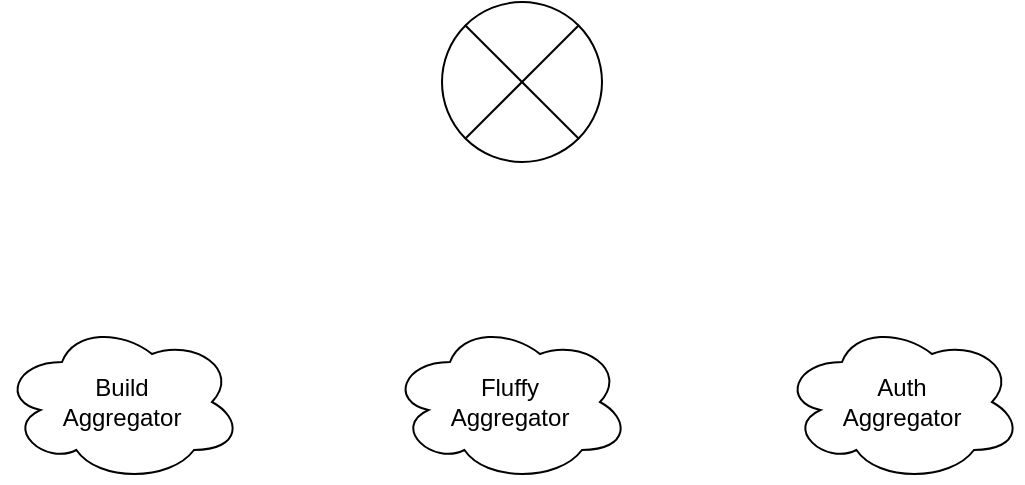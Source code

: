 <mxfile version="24.1.0" type="device">
  <diagram id="x9BuxI6mBQhXl589b8Uh" name="Page-1">
    <mxGraphModel dx="655" dy="516" grid="1" gridSize="10" guides="1" tooltips="1" connect="1" arrows="1" fold="1" page="1" pageScale="1" pageWidth="827" pageHeight="1169" math="0" shadow="0">
      <root>
        <mxCell id="0" />
        <mxCell id="1" parent="0" />
        <mxCell id="cd4fE8B80ex_M9ablPJ0-25" value="Fluffy&lt;br&gt;Aggregator" style="ellipse;shape=cloud;whiteSpace=wrap;html=1;" vertex="1" parent="1">
          <mxGeometry x="354" y="230" width="120" height="80" as="geometry" />
        </mxCell>
        <mxCell id="cd4fE8B80ex_M9ablPJ0-26" value="" style="shape=sumEllipse;perimeter=ellipsePerimeter;whiteSpace=wrap;html=1;backgroundOutline=1;" vertex="1" parent="1">
          <mxGeometry x="380" y="70" width="80" height="80" as="geometry" />
        </mxCell>
        <mxCell id="cd4fE8B80ex_M9ablPJ0-27" value="Auth&lt;br&gt;Aggregator" style="ellipse;shape=cloud;whiteSpace=wrap;html=1;" vertex="1" parent="1">
          <mxGeometry x="550" y="230" width="120" height="80" as="geometry" />
        </mxCell>
        <mxCell id="cd4fE8B80ex_M9ablPJ0-28" value="Build&lt;br&gt;Aggregator" style="ellipse;shape=cloud;whiteSpace=wrap;html=1;" vertex="1" parent="1">
          <mxGeometry x="160" y="230" width="120" height="80" as="geometry" />
        </mxCell>
      </root>
    </mxGraphModel>
  </diagram>
</mxfile>
